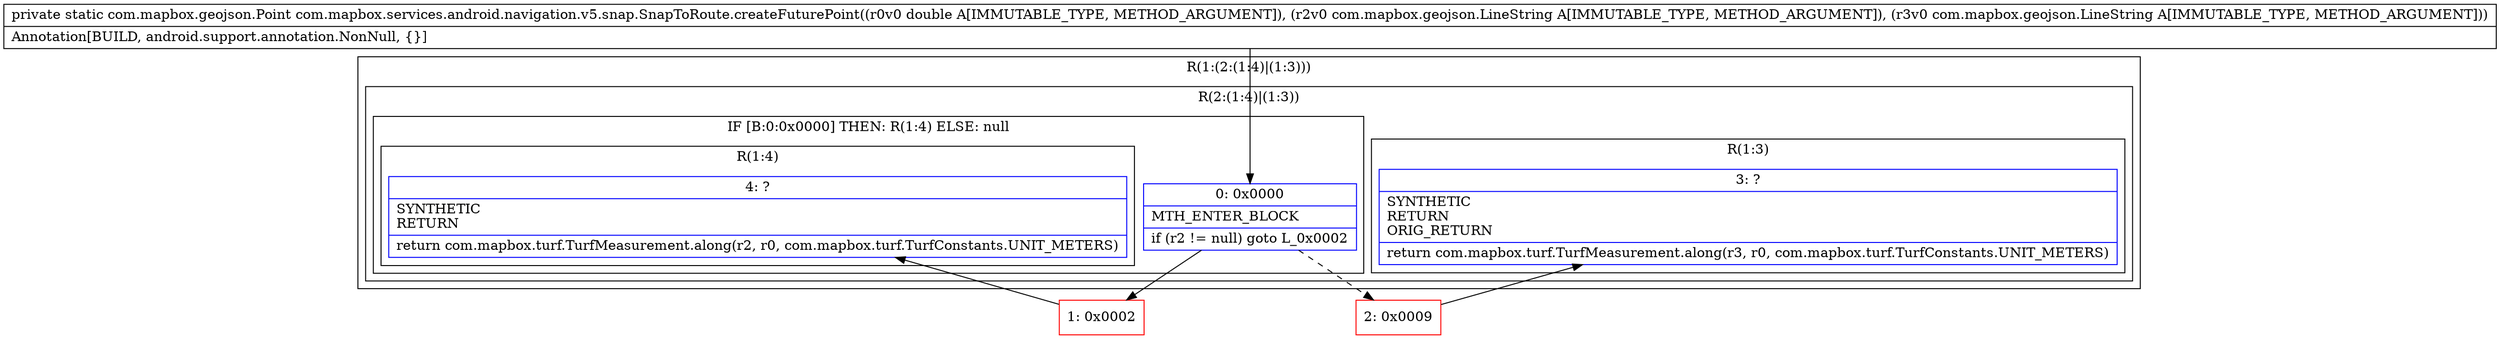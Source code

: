 digraph "CFG forcom.mapbox.services.android.navigation.v5.snap.SnapToRoute.createFuturePoint(DLcom\/mapbox\/geojson\/LineString;Lcom\/mapbox\/geojson\/LineString;)Lcom\/mapbox\/geojson\/Point;" {
subgraph cluster_Region_1750060073 {
label = "R(1:(2:(1:4)|(1:3)))";
node [shape=record,color=blue];
subgraph cluster_Region_1594605204 {
label = "R(2:(1:4)|(1:3))";
node [shape=record,color=blue];
subgraph cluster_IfRegion_1943622521 {
label = "IF [B:0:0x0000] THEN: R(1:4) ELSE: null";
node [shape=record,color=blue];
Node_0 [shape=record,label="{0\:\ 0x0000|MTH_ENTER_BLOCK\l|if (r2 != null) goto L_0x0002\l}"];
subgraph cluster_Region_1592640572 {
label = "R(1:4)";
node [shape=record,color=blue];
Node_4 [shape=record,label="{4\:\ ?|SYNTHETIC\lRETURN\l|return com.mapbox.turf.TurfMeasurement.along(r2, r0, com.mapbox.turf.TurfConstants.UNIT_METERS)\l}"];
}
}
subgraph cluster_Region_1221948748 {
label = "R(1:3)";
node [shape=record,color=blue];
Node_3 [shape=record,label="{3\:\ ?|SYNTHETIC\lRETURN\lORIG_RETURN\l|return com.mapbox.turf.TurfMeasurement.along(r3, r0, com.mapbox.turf.TurfConstants.UNIT_METERS)\l}"];
}
}
}
Node_1 [shape=record,color=red,label="{1\:\ 0x0002}"];
Node_2 [shape=record,color=red,label="{2\:\ 0x0009}"];
MethodNode[shape=record,label="{private static com.mapbox.geojson.Point com.mapbox.services.android.navigation.v5.snap.SnapToRoute.createFuturePoint((r0v0 double A[IMMUTABLE_TYPE, METHOD_ARGUMENT]), (r2v0 com.mapbox.geojson.LineString A[IMMUTABLE_TYPE, METHOD_ARGUMENT]), (r3v0 com.mapbox.geojson.LineString A[IMMUTABLE_TYPE, METHOD_ARGUMENT]))  | Annotation[BUILD, android.support.annotation.NonNull, \{\}]\l}"];
MethodNode -> Node_0;
Node_0 -> Node_1;
Node_0 -> Node_2[style=dashed];
Node_1 -> Node_4;
Node_2 -> Node_3;
}

